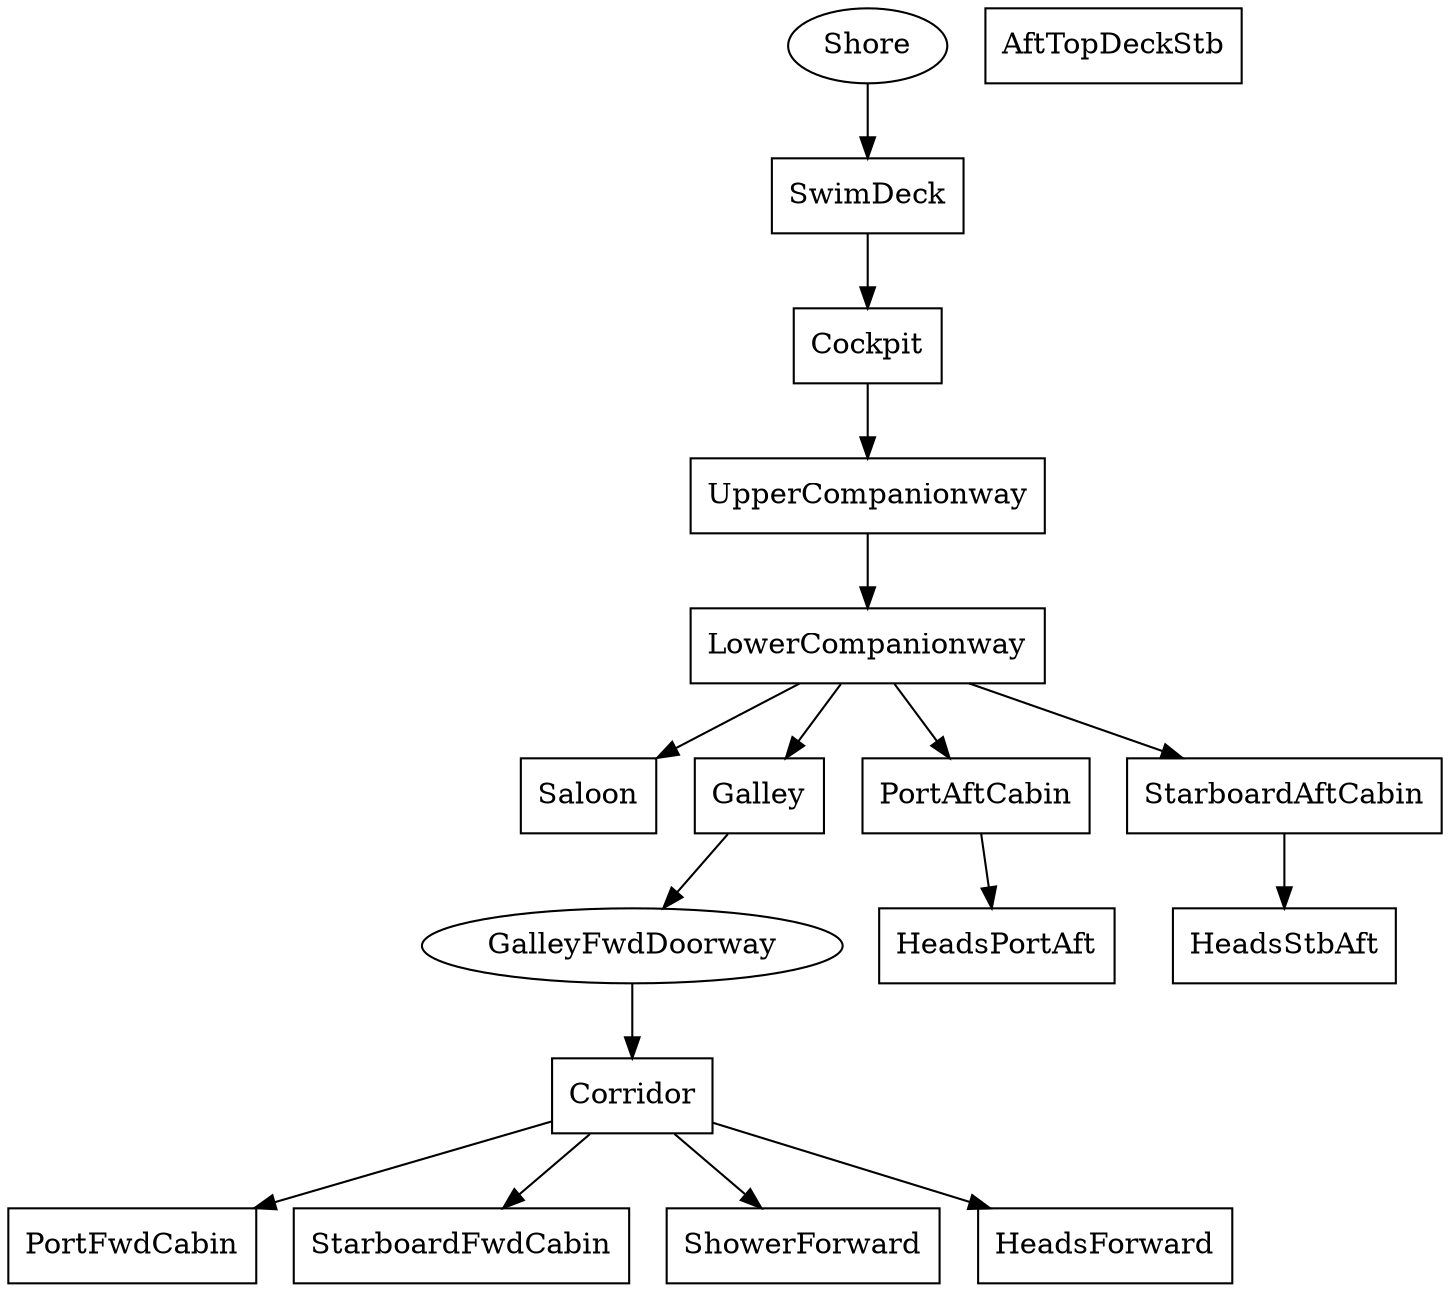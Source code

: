 digraph namadgi3 {

	LowerCompanionway [shape=box]
	

	Shore [shape=ellipse];
SwimDeck [shape=box];
Cockpit [shape=box];
UpperCompanionway [shape=box];
AftTopDeckStb [shape=box];
LowerCompanionway [shape=box];
Saloon [shape=box];
Galley [shape=box];
PortAftCabin [shape=box];
StarboardAftCabin [shape=box];
Corridor [shape=box];
PortFwdCabin [shape=box];
StarboardFwdCabin [shape=box];
ShowerForward [shape=box];
HeadsForward [shape=box];
HeadsStbAft [shape=box];
HeadsPortAft [shape=box];
GalleyFwdDoorway [shape=ellipse];

Shore -> SwimDeck;
SwimDeck -> Cockpit;
Cockpit -> UpperCompanionway;
UpperCompanionway -> LowerCompanionway;
LowerCompanionway -> Galley;
LowerCompanionway -> Saloon;
LowerCompanionway -> PortAftCabin;
LowerCompanionway -> StarboardAftCabin;
Galley -> GalleyFwdDoorway;
GalleyFwdDoorway -> Corridor;
Corridor -> PortFwdCabin;
Corridor -> StarboardFwdCabin;
Corridor -> ShowerForward;
Corridor -> HeadsForward;
PortAftCabin -> HeadsPortAft;
StarboardAftCabin -> HeadsStbAft;

}
